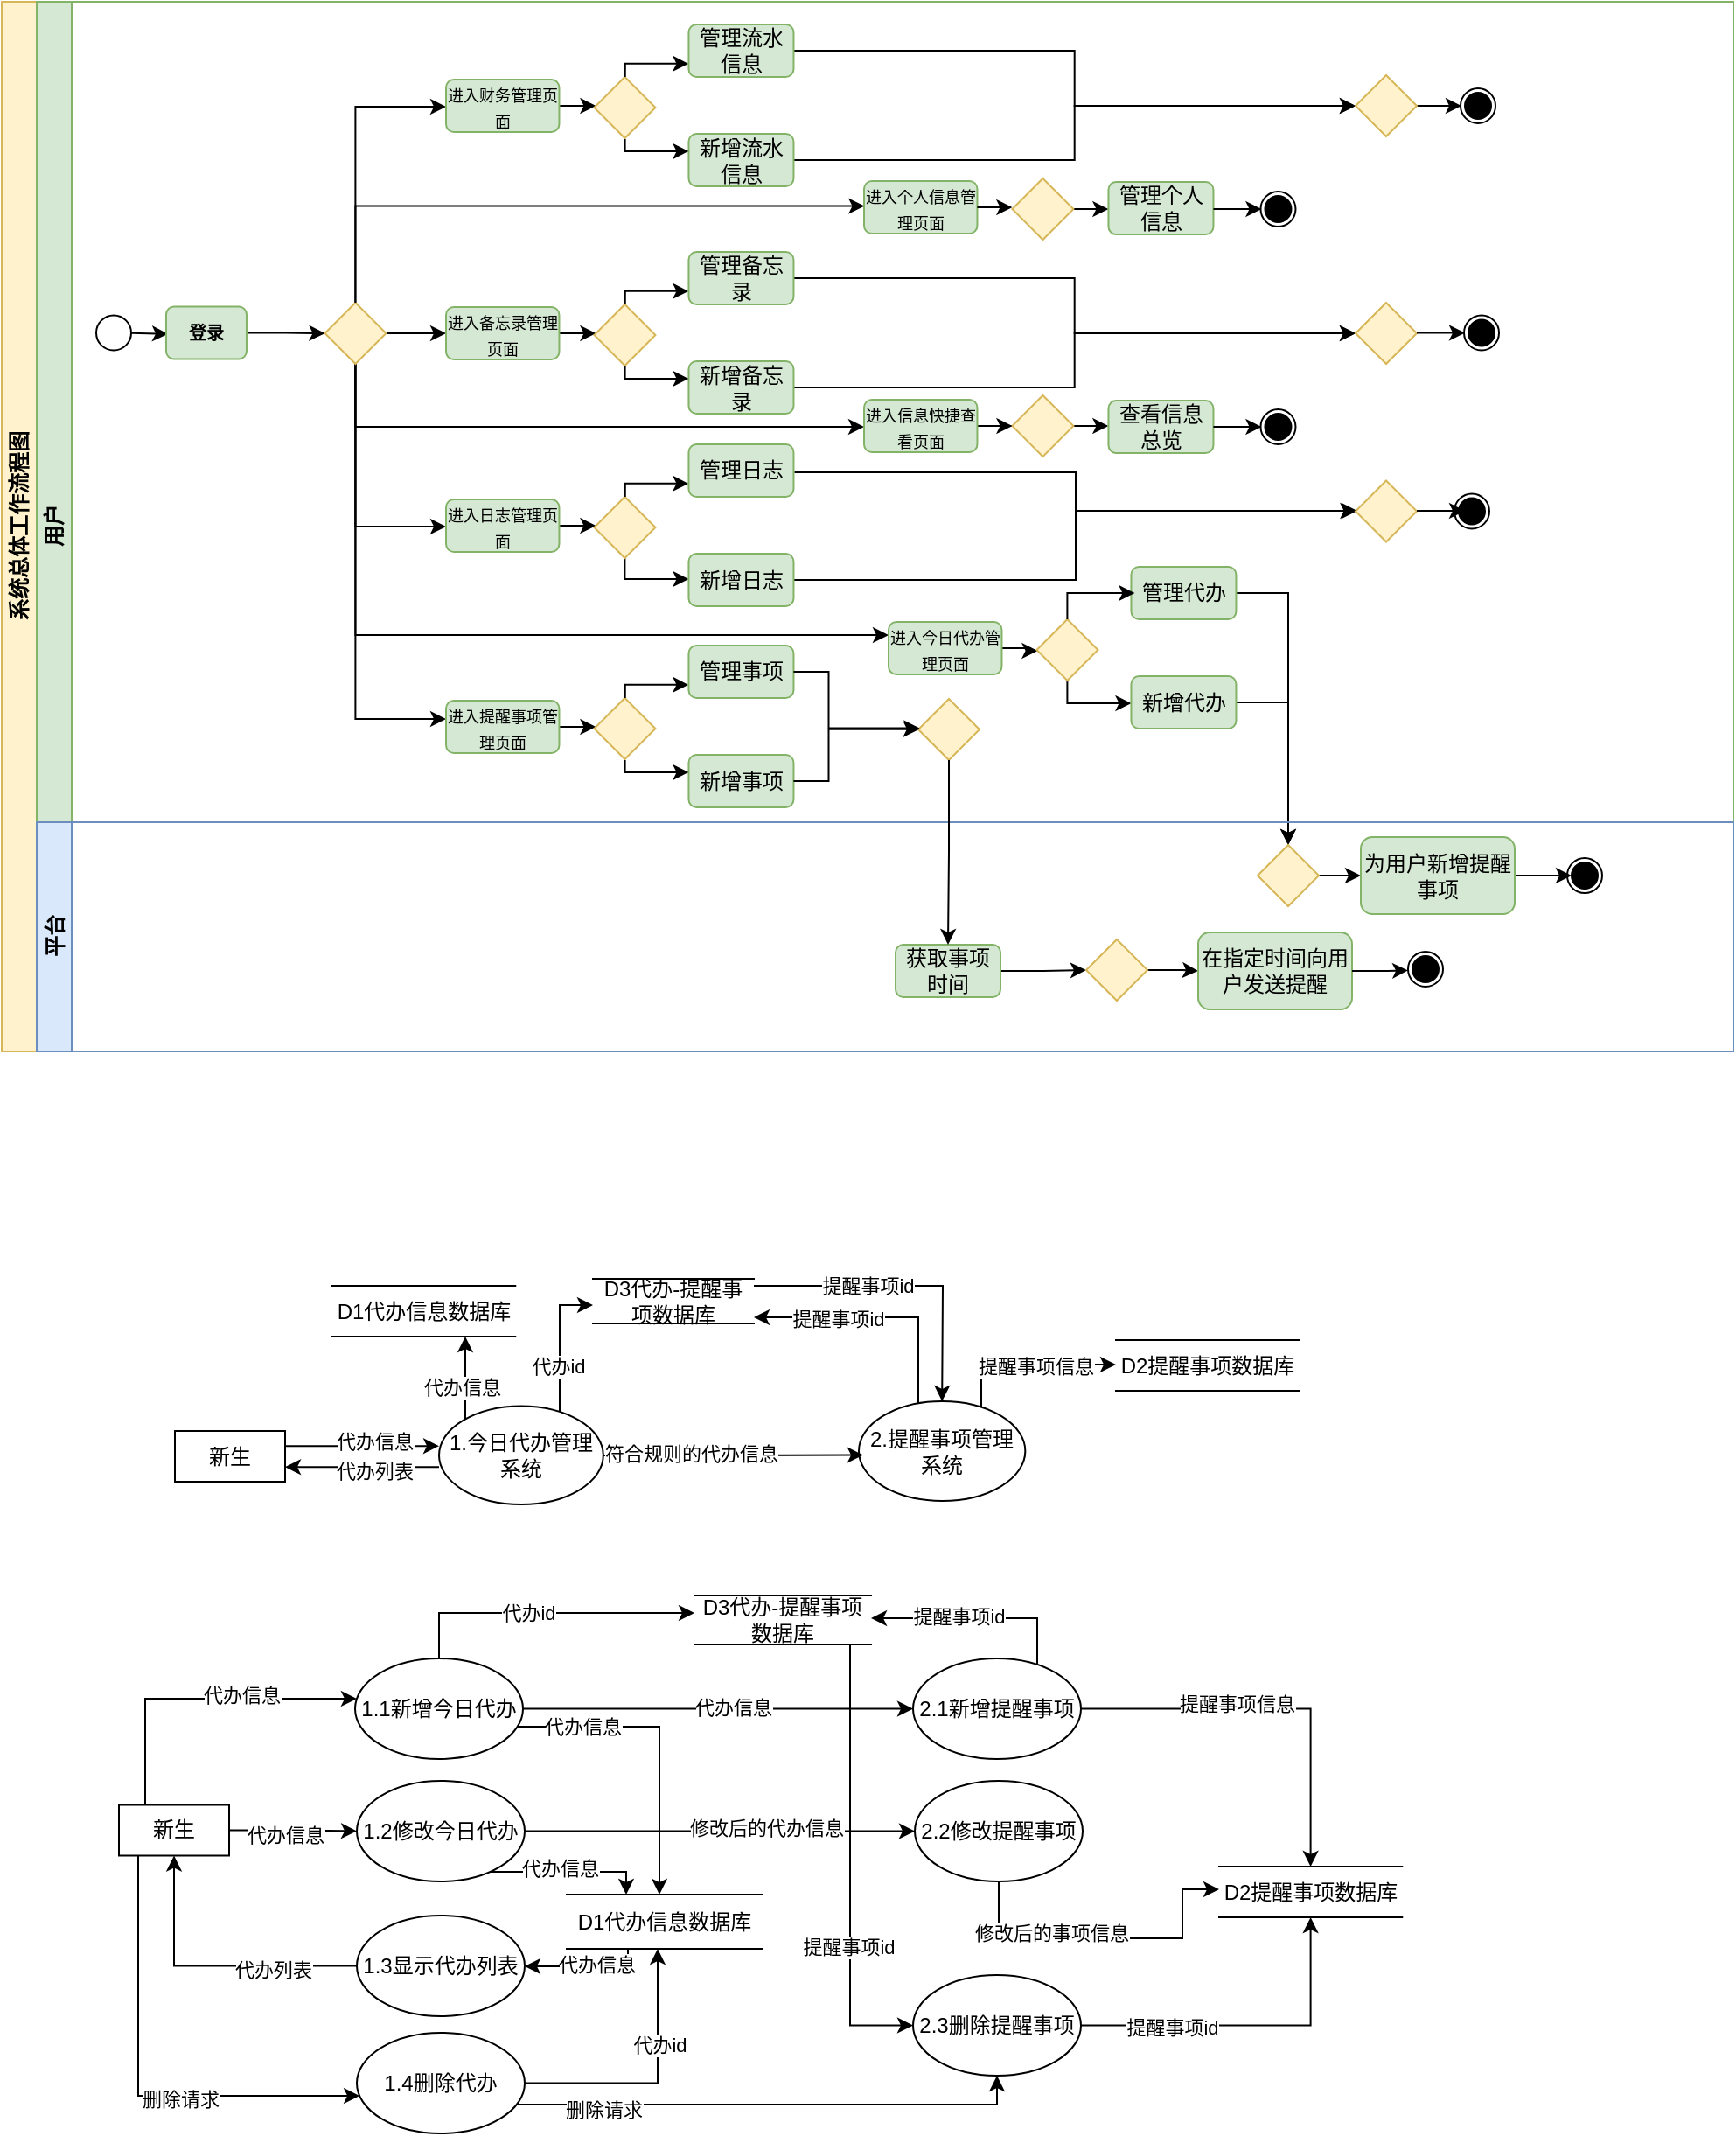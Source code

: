 <mxfile version="24.4.0" type="github">
  <diagram id="prtHgNgQTEPvFCAcTncT" name="Page-1">
    <mxGraphModel dx="759" dy="-495" grid="0" gridSize="10" guides="1" tooltips="1" connect="0" arrows="1" fold="1" page="1" pageScale="1" pageWidth="1169" pageHeight="827" math="0" shadow="0">
      <root>
        <mxCell id="0" />
        <mxCell id="1" parent="0" />
        <mxCell id="Q6jJ9rGlNbkxmBQATjsx-5" value="系统总体工作流程图" style="swimlane;childLayout=stackLayout;resizeParent=1;resizeParentMax=0;horizontal=0;startSize=20;horizontalStack=0;html=1;fillColor=#fff2cc;strokeColor=#d6b656;" parent="1" vertex="1">
          <mxGeometry x="92" y="953" width="990" height="600" as="geometry" />
        </mxCell>
        <mxCell id="Q6jJ9rGlNbkxmBQATjsx-6" value="用户" style="swimlane;startSize=20;horizontal=0;html=1;fillColor=#d5e8d4;strokeColor=#82b366;" parent="Q6jJ9rGlNbkxmBQATjsx-5" vertex="1">
          <mxGeometry x="20" width="970" height="600" as="geometry" />
        </mxCell>
        <mxCell id="Q6jJ9rGlNbkxmBQATjsx-35" value="" style="edgeStyle=orthogonalEdgeStyle;rounded=0;orthogonalLoop=1;jettySize=auto;html=1;" parent="Q6jJ9rGlNbkxmBQATjsx-6" target="Q6jJ9rGlNbkxmBQATjsx-27" edge="1">
          <mxGeometry relative="1" as="geometry">
            <mxPoint x="53.999" y="189.353" as="sourcePoint" />
          </mxGeometry>
        </mxCell>
        <mxCell id="Q6jJ9rGlNbkxmBQATjsx-11" value="" style="ellipse;whiteSpace=wrap;html=1;aspect=fixed;" parent="Q6jJ9rGlNbkxmBQATjsx-6" vertex="1">
          <mxGeometry x="34" y="179.25" width="20" height="20" as="geometry" />
        </mxCell>
        <mxCell id="Q6jJ9rGlNbkxmBQATjsx-36" style="edgeStyle=orthogonalEdgeStyle;rounded=0;orthogonalLoop=1;jettySize=auto;html=1;" parent="Q6jJ9rGlNbkxmBQATjsx-6" source="Q6jJ9rGlNbkxmBQATjsx-27" target="Q6jJ9rGlNbkxmBQATjsx-29" edge="1">
          <mxGeometry relative="1" as="geometry" />
        </mxCell>
        <mxCell id="Q6jJ9rGlNbkxmBQATjsx-27" value="&lt;b style=&quot;&quot;&gt;&lt;font style=&quot;font-size: 10px;&quot;&gt;登录&lt;/font&gt;&lt;/b&gt;" style="rounded=1;whiteSpace=wrap;html=1;fillColor=#d5e8d4;strokeColor=#82b366;strokeWidth=1;" parent="Q6jJ9rGlNbkxmBQATjsx-6" vertex="1">
          <mxGeometry x="73.98" y="174.25" width="46" height="30" as="geometry" />
        </mxCell>
        <mxCell id="Q6jJ9rGlNbkxmBQATjsx-97" style="edgeStyle=orthogonalEdgeStyle;rounded=0;orthogonalLoop=1;jettySize=auto;html=1;" parent="Q6jJ9rGlNbkxmBQATjsx-6" source="Q6jJ9rGlNbkxmBQATjsx-29" target="Q6jJ9rGlNbkxmBQATjsx-47" edge="1">
          <mxGeometry relative="1" as="geometry">
            <Array as="points">
              <mxPoint x="182" y="60" />
            </Array>
          </mxGeometry>
        </mxCell>
        <mxCell id="Q6jJ9rGlNbkxmBQATjsx-98" style="edgeStyle=orthogonalEdgeStyle;rounded=0;orthogonalLoop=1;jettySize=auto;html=1;" parent="Q6jJ9rGlNbkxmBQATjsx-6" source="Q6jJ9rGlNbkxmBQATjsx-29" target="Q6jJ9rGlNbkxmBQATjsx-54" edge="1">
          <mxGeometry relative="1" as="geometry" />
        </mxCell>
        <mxCell id="Q6jJ9rGlNbkxmBQATjsx-99" style="edgeStyle=orthogonalEdgeStyle;rounded=0;orthogonalLoop=1;jettySize=auto;html=1;" parent="Q6jJ9rGlNbkxmBQATjsx-6" source="Q6jJ9rGlNbkxmBQATjsx-29" target="Q6jJ9rGlNbkxmBQATjsx-61" edge="1">
          <mxGeometry relative="1" as="geometry">
            <Array as="points">
              <mxPoint x="182" y="300" />
            </Array>
          </mxGeometry>
        </mxCell>
        <mxCell id="Q6jJ9rGlNbkxmBQATjsx-100" style="edgeStyle=orthogonalEdgeStyle;rounded=0;orthogonalLoop=1;jettySize=auto;html=1;" parent="Q6jJ9rGlNbkxmBQATjsx-6" source="Q6jJ9rGlNbkxmBQATjsx-29" target="Q6jJ9rGlNbkxmBQATjsx-12" edge="1">
          <mxGeometry relative="1" as="geometry">
            <Array as="points">
              <mxPoint x="182" y="410" />
            </Array>
          </mxGeometry>
        </mxCell>
        <mxCell id="VNY6CQyTlmWfvHhpRIYx-7" style="edgeStyle=orthogonalEdgeStyle;rounded=0;orthogonalLoop=1;jettySize=auto;html=1;" parent="Q6jJ9rGlNbkxmBQATjsx-6" source="Q6jJ9rGlNbkxmBQATjsx-29" target="Q6jJ9rGlNbkxmBQATjsx-76" edge="1">
          <mxGeometry relative="1" as="geometry">
            <Array as="points">
              <mxPoint x="182" y="243" />
            </Array>
          </mxGeometry>
        </mxCell>
        <mxCell id="VNY6CQyTlmWfvHhpRIYx-8" style="edgeStyle=orthogonalEdgeStyle;rounded=0;orthogonalLoop=1;jettySize=auto;html=1;" parent="Q6jJ9rGlNbkxmBQATjsx-6" source="Q6jJ9rGlNbkxmBQATjsx-29" target="Q6jJ9rGlNbkxmBQATjsx-40" edge="1">
          <mxGeometry relative="1" as="geometry">
            <Array as="points">
              <mxPoint x="182" y="362" />
            </Array>
          </mxGeometry>
        </mxCell>
        <mxCell id="Q6jJ9rGlNbkxmBQATjsx-29" value="" style="rhombus;whiteSpace=wrap;html=1;fillColor=#fff2cc;strokeColor=#d6b656;rounded=0;strokeWidth=1;" parent="Q6jJ9rGlNbkxmBQATjsx-6" vertex="1">
          <mxGeometry x="164.73" y="172" width="35" height="35" as="geometry" />
        </mxCell>
        <mxCell id="VNY6CQyTlmWfvHhpRIYx-9" style="edgeStyle=orthogonalEdgeStyle;rounded=0;orthogonalLoop=1;jettySize=auto;html=1;" parent="Q6jJ9rGlNbkxmBQATjsx-6" source="Q6jJ9rGlNbkxmBQATjsx-40" target="Q6jJ9rGlNbkxmBQATjsx-41" edge="1">
          <mxGeometry relative="1" as="geometry">
            <Array as="points">
              <mxPoint x="568" y="370" />
              <mxPoint x="568" y="371" />
            </Array>
          </mxGeometry>
        </mxCell>
        <mxCell id="Q6jJ9rGlNbkxmBQATjsx-40" value="&lt;font style=&quot;font-size: 9px;&quot;&gt;进入今日代办管理页面&lt;/font&gt;" style="rounded=1;whiteSpace=wrap;html=1;fillColor=#d5e8d4;strokeColor=#82b366;strokeWidth=1;" parent="Q6jJ9rGlNbkxmBQATjsx-6" vertex="1">
          <mxGeometry x="487" y="354.5" width="64.73" height="30" as="geometry" />
        </mxCell>
        <mxCell id="VNY6CQyTlmWfvHhpRIYx-6" style="edgeStyle=orthogonalEdgeStyle;rounded=0;orthogonalLoop=1;jettySize=auto;html=1;" parent="Q6jJ9rGlNbkxmBQATjsx-6" source="Q6jJ9rGlNbkxmBQATjsx-41" target="Q6jJ9rGlNbkxmBQATjsx-42" edge="1">
          <mxGeometry relative="1" as="geometry">
            <Array as="points">
              <mxPoint x="589" y="401" />
            </Array>
          </mxGeometry>
        </mxCell>
        <mxCell id="Q6jJ9rGlNbkxmBQATjsx-41" value="" style="rhombus;whiteSpace=wrap;html=1;fillColor=#fff2cc;strokeColor=#d6b656;rounded=0;strokeWidth=1;" parent="Q6jJ9rGlNbkxmBQATjsx-6" vertex="1">
          <mxGeometry x="571.73" y="353" width="35" height="35" as="geometry" />
        </mxCell>
        <mxCell id="Q6jJ9rGlNbkxmBQATjsx-117" style="edgeStyle=orthogonalEdgeStyle;rounded=0;orthogonalLoop=1;jettySize=auto;html=1;" parent="Q6jJ9rGlNbkxmBQATjsx-6" source="Q6jJ9rGlNbkxmBQATjsx-42" target="Q6jJ9rGlNbkxmBQATjsx-105" edge="1">
          <mxGeometry relative="1" as="geometry" />
        </mxCell>
        <mxCell id="Q6jJ9rGlNbkxmBQATjsx-42" value="新增代办" style="whiteSpace=wrap;html=1;fillColor=#d5e8d4;strokeColor=#82b366;rounded=1;strokeWidth=1;" parent="Q6jJ9rGlNbkxmBQATjsx-6" vertex="1">
          <mxGeometry x="625.73" y="385.5" width="60" height="30" as="geometry" />
        </mxCell>
        <mxCell id="Q6jJ9rGlNbkxmBQATjsx-116" style="edgeStyle=orthogonalEdgeStyle;rounded=0;orthogonalLoop=1;jettySize=auto;html=1;" parent="Q6jJ9rGlNbkxmBQATjsx-6" source="Q6jJ9rGlNbkxmBQATjsx-44" target="Q6jJ9rGlNbkxmBQATjsx-105" edge="1">
          <mxGeometry relative="1" as="geometry" />
        </mxCell>
        <mxCell id="Q6jJ9rGlNbkxmBQATjsx-44" value="管理代办" style="whiteSpace=wrap;html=1;fillColor=#d5e8d4;strokeColor=#82b366;rounded=1;strokeWidth=1;" parent="Q6jJ9rGlNbkxmBQATjsx-6" vertex="1">
          <mxGeometry x="625.73" y="323" width="60" height="30" as="geometry" />
        </mxCell>
        <mxCell id="Q6jJ9rGlNbkxmBQATjsx-46" value="" style="edgeStyle=orthogonalEdgeStyle;rounded=0;orthogonalLoop=1;jettySize=auto;html=1;" parent="Q6jJ9rGlNbkxmBQATjsx-6" source="Q6jJ9rGlNbkxmBQATjsx-47" target="Q6jJ9rGlNbkxmBQATjsx-48" edge="1">
          <mxGeometry relative="1" as="geometry">
            <Array as="points">
              <mxPoint x="328" y="63" />
              <mxPoint x="328" y="63" />
            </Array>
          </mxGeometry>
        </mxCell>
        <mxCell id="Q6jJ9rGlNbkxmBQATjsx-47" value="&lt;font style=&quot;font-size: 9px;&quot;&gt;进入财务管理页面&lt;/font&gt;" style="rounded=1;whiteSpace=wrap;html=1;fillColor=#d5e8d4;strokeColor=#82b366;strokeWidth=1;" parent="Q6jJ9rGlNbkxmBQATjsx-6" vertex="1">
          <mxGeometry x="234" y="44.5" width="64.73" height="30" as="geometry" />
        </mxCell>
        <mxCell id="Q6jJ9rGlNbkxmBQATjsx-48" value="" style="rhombus;whiteSpace=wrap;html=1;fillColor=#fff2cc;strokeColor=#d6b656;rounded=0;strokeWidth=1;" parent="Q6jJ9rGlNbkxmBQATjsx-6" vertex="1">
          <mxGeometry x="318.73" y="43" width="35" height="35" as="geometry" />
        </mxCell>
        <mxCell id="Q6jJ9rGlNbkxmBQATjsx-115" style="edgeStyle=orthogonalEdgeStyle;rounded=0;orthogonalLoop=1;jettySize=auto;html=1;" parent="Q6jJ9rGlNbkxmBQATjsx-6" source="Q6jJ9rGlNbkxmBQATjsx-49" target="Q6jJ9rGlNbkxmBQATjsx-104" edge="1">
          <mxGeometry relative="1" as="geometry" />
        </mxCell>
        <mxCell id="Q6jJ9rGlNbkxmBQATjsx-49" value="新增流水信息" style="whiteSpace=wrap;html=1;fillColor=#d5e8d4;strokeColor=#82b366;rounded=1;strokeWidth=1;" parent="Q6jJ9rGlNbkxmBQATjsx-6" vertex="1">
          <mxGeometry x="372.73" y="75.5" width="60" height="30" as="geometry" />
        </mxCell>
        <mxCell id="Q6jJ9rGlNbkxmBQATjsx-50" value="" style="edgeStyle=orthogonalEdgeStyle;rounded=0;orthogonalLoop=1;jettySize=auto;html=1;exitX=0.504;exitY=-0.001;exitDx=0;exitDy=0;exitPerimeter=0;entryX=-0.001;entryY=0.748;entryDx=0;entryDy=0;entryPerimeter=0;" parent="Q6jJ9rGlNbkxmBQATjsx-6" source="Q6jJ9rGlNbkxmBQATjsx-48" target="Q6jJ9rGlNbkxmBQATjsx-51" edge="1">
          <mxGeometry relative="1" as="geometry">
            <Array as="points">
              <mxPoint x="336.73" y="35.5" />
            </Array>
          </mxGeometry>
        </mxCell>
        <mxCell id="Q6jJ9rGlNbkxmBQATjsx-114" style="edgeStyle=orthogonalEdgeStyle;rounded=0;orthogonalLoop=1;jettySize=auto;html=1;" parent="Q6jJ9rGlNbkxmBQATjsx-6" source="Q6jJ9rGlNbkxmBQATjsx-51" target="Q6jJ9rGlNbkxmBQATjsx-104" edge="1">
          <mxGeometry relative="1" as="geometry" />
        </mxCell>
        <mxCell id="Q6jJ9rGlNbkxmBQATjsx-51" value="管理流水信息" style="whiteSpace=wrap;html=1;fillColor=#d5e8d4;strokeColor=#82b366;rounded=1;strokeWidth=1;" parent="Q6jJ9rGlNbkxmBQATjsx-6" vertex="1">
          <mxGeometry x="372.73" y="13" width="60" height="30" as="geometry" />
        </mxCell>
        <mxCell id="Q6jJ9rGlNbkxmBQATjsx-52" style="edgeStyle=orthogonalEdgeStyle;rounded=0;orthogonalLoop=1;jettySize=auto;html=1;entryX=0;entryY=0.333;entryDx=0;entryDy=0;entryPerimeter=0;exitX=0.502;exitY=1.015;exitDx=0;exitDy=0;exitPerimeter=0;" parent="Q6jJ9rGlNbkxmBQATjsx-6" source="Q6jJ9rGlNbkxmBQATjsx-48" target="Q6jJ9rGlNbkxmBQATjsx-49" edge="1">
          <mxGeometry relative="1" as="geometry">
            <Array as="points">
              <mxPoint x="336.73" y="85.5" />
            </Array>
          </mxGeometry>
        </mxCell>
        <mxCell id="Q6jJ9rGlNbkxmBQATjsx-53" value="" style="edgeStyle=orthogonalEdgeStyle;rounded=0;orthogonalLoop=1;jettySize=auto;html=1;" parent="Q6jJ9rGlNbkxmBQATjsx-6" source="Q6jJ9rGlNbkxmBQATjsx-54" target="Q6jJ9rGlNbkxmBQATjsx-55" edge="1">
          <mxGeometry relative="1" as="geometry">
            <Array as="points">
              <mxPoint x="328" y="193" />
              <mxPoint x="328" y="193" />
            </Array>
          </mxGeometry>
        </mxCell>
        <mxCell id="Q6jJ9rGlNbkxmBQATjsx-54" value="&lt;font style=&quot;font-size: 9px;&quot;&gt;进入备忘录管理页面&lt;/font&gt;" style="rounded=1;whiteSpace=wrap;html=1;fillColor=#d5e8d4;strokeColor=#82b366;strokeWidth=1;" parent="Q6jJ9rGlNbkxmBQATjsx-6" vertex="1">
          <mxGeometry x="234" y="174.5" width="64.73" height="30" as="geometry" />
        </mxCell>
        <mxCell id="Q6jJ9rGlNbkxmBQATjsx-55" value="" style="rhombus;whiteSpace=wrap;html=1;fillColor=#fff2cc;strokeColor=#d6b656;rounded=0;strokeWidth=1;" parent="Q6jJ9rGlNbkxmBQATjsx-6" vertex="1">
          <mxGeometry x="318.73" y="173" width="35" height="35" as="geometry" />
        </mxCell>
        <mxCell id="Q6jJ9rGlNbkxmBQATjsx-111" style="edgeStyle=orthogonalEdgeStyle;rounded=0;orthogonalLoop=1;jettySize=auto;html=1;" parent="Q6jJ9rGlNbkxmBQATjsx-6" source="Q6jJ9rGlNbkxmBQATjsx-56" target="Q6jJ9rGlNbkxmBQATjsx-106" edge="1">
          <mxGeometry relative="1" as="geometry" />
        </mxCell>
        <mxCell id="Q6jJ9rGlNbkxmBQATjsx-56" value="新增备忘录" style="whiteSpace=wrap;html=1;fillColor=#d5e8d4;strokeColor=#82b366;rounded=1;strokeWidth=1;" parent="Q6jJ9rGlNbkxmBQATjsx-6" vertex="1">
          <mxGeometry x="372.73" y="205.5" width="60" height="30" as="geometry" />
        </mxCell>
        <mxCell id="Q6jJ9rGlNbkxmBQATjsx-57" value="" style="edgeStyle=orthogonalEdgeStyle;rounded=0;orthogonalLoop=1;jettySize=auto;html=1;exitX=0.504;exitY=-0.001;exitDx=0;exitDy=0;exitPerimeter=0;entryX=-0.001;entryY=0.748;entryDx=0;entryDy=0;entryPerimeter=0;" parent="Q6jJ9rGlNbkxmBQATjsx-6" source="Q6jJ9rGlNbkxmBQATjsx-55" target="Q6jJ9rGlNbkxmBQATjsx-58" edge="1">
          <mxGeometry relative="1" as="geometry">
            <Array as="points">
              <mxPoint x="336.73" y="165.5" />
            </Array>
          </mxGeometry>
        </mxCell>
        <mxCell id="Q6jJ9rGlNbkxmBQATjsx-112" style="edgeStyle=orthogonalEdgeStyle;rounded=0;orthogonalLoop=1;jettySize=auto;html=1;" parent="Q6jJ9rGlNbkxmBQATjsx-6" source="Q6jJ9rGlNbkxmBQATjsx-58" target="Q6jJ9rGlNbkxmBQATjsx-106" edge="1">
          <mxGeometry relative="1" as="geometry" />
        </mxCell>
        <mxCell id="Q6jJ9rGlNbkxmBQATjsx-58" value="管理备忘录" style="whiteSpace=wrap;html=1;fillColor=#d5e8d4;strokeColor=#82b366;rounded=1;strokeWidth=1;" parent="Q6jJ9rGlNbkxmBQATjsx-6" vertex="1">
          <mxGeometry x="372.73" y="143" width="60" height="30" as="geometry" />
        </mxCell>
        <mxCell id="Q6jJ9rGlNbkxmBQATjsx-59" style="edgeStyle=orthogonalEdgeStyle;rounded=0;orthogonalLoop=1;jettySize=auto;html=1;entryX=0;entryY=0.333;entryDx=0;entryDy=0;entryPerimeter=0;exitX=0.502;exitY=1.015;exitDx=0;exitDy=0;exitPerimeter=0;" parent="Q6jJ9rGlNbkxmBQATjsx-6" source="Q6jJ9rGlNbkxmBQATjsx-55" target="Q6jJ9rGlNbkxmBQATjsx-56" edge="1">
          <mxGeometry relative="1" as="geometry">
            <Array as="points">
              <mxPoint x="336.73" y="215.5" />
            </Array>
          </mxGeometry>
        </mxCell>
        <mxCell id="Q6jJ9rGlNbkxmBQATjsx-60" value="" style="edgeStyle=orthogonalEdgeStyle;rounded=0;orthogonalLoop=1;jettySize=auto;html=1;" parent="Q6jJ9rGlNbkxmBQATjsx-6" source="Q6jJ9rGlNbkxmBQATjsx-61" target="Q6jJ9rGlNbkxmBQATjsx-62" edge="1">
          <mxGeometry relative="1" as="geometry">
            <Array as="points">
              <mxPoint x="328" y="303" />
              <mxPoint x="328" y="303" />
            </Array>
          </mxGeometry>
        </mxCell>
        <mxCell id="Q6jJ9rGlNbkxmBQATjsx-61" value="&lt;font style=&quot;font-size: 9px;&quot;&gt;进入日志管理页面&lt;/font&gt;" style="rounded=1;whiteSpace=wrap;html=1;fillColor=#d5e8d4;strokeColor=#82b366;strokeWidth=1;" parent="Q6jJ9rGlNbkxmBQATjsx-6" vertex="1">
          <mxGeometry x="234" y="284.5" width="64.73" height="30" as="geometry" />
        </mxCell>
        <mxCell id="Q6jJ9rGlNbkxmBQATjsx-95" style="edgeStyle=orthogonalEdgeStyle;rounded=0;orthogonalLoop=1;jettySize=auto;html=1;" parent="Q6jJ9rGlNbkxmBQATjsx-6" source="Q6jJ9rGlNbkxmBQATjsx-62" target="Q6jJ9rGlNbkxmBQATjsx-63" edge="1">
          <mxGeometry relative="1" as="geometry">
            <Array as="points">
              <mxPoint x="336" y="330" />
            </Array>
          </mxGeometry>
        </mxCell>
        <mxCell id="Q6jJ9rGlNbkxmBQATjsx-62" value="" style="rhombus;whiteSpace=wrap;html=1;fillColor=#fff2cc;strokeColor=#d6b656;rounded=0;strokeWidth=1;" parent="Q6jJ9rGlNbkxmBQATjsx-6" vertex="1">
          <mxGeometry x="318.73" y="283" width="35" height="35" as="geometry" />
        </mxCell>
        <mxCell id="Q6jJ9rGlNbkxmBQATjsx-120" style="edgeStyle=orthogonalEdgeStyle;rounded=0;orthogonalLoop=1;jettySize=auto;html=1;" parent="Q6jJ9rGlNbkxmBQATjsx-6" source="Q6jJ9rGlNbkxmBQATjsx-63" target="Q6jJ9rGlNbkxmBQATjsx-108" edge="1">
          <mxGeometry relative="1" as="geometry">
            <Array as="points">
              <mxPoint x="594" y="330" />
              <mxPoint x="594" y="291" />
            </Array>
          </mxGeometry>
        </mxCell>
        <mxCell id="Q6jJ9rGlNbkxmBQATjsx-63" value="新增日志" style="whiteSpace=wrap;html=1;fillColor=#d5e8d4;strokeColor=#82b366;rounded=1;strokeWidth=1;" parent="Q6jJ9rGlNbkxmBQATjsx-6" vertex="1">
          <mxGeometry x="372.73" y="315.5" width="60" height="30" as="geometry" />
        </mxCell>
        <mxCell id="Q6jJ9rGlNbkxmBQATjsx-64" value="" style="edgeStyle=orthogonalEdgeStyle;rounded=0;orthogonalLoop=1;jettySize=auto;html=1;exitX=0.504;exitY=-0.001;exitDx=0;exitDy=0;exitPerimeter=0;entryX=-0.001;entryY=0.748;entryDx=0;entryDy=0;entryPerimeter=0;" parent="Q6jJ9rGlNbkxmBQATjsx-6" source="Q6jJ9rGlNbkxmBQATjsx-62" target="Q6jJ9rGlNbkxmBQATjsx-65" edge="1">
          <mxGeometry relative="1" as="geometry">
            <Array as="points">
              <mxPoint x="336.73" y="275.5" />
            </Array>
          </mxGeometry>
        </mxCell>
        <mxCell id="Q6jJ9rGlNbkxmBQATjsx-118" style="edgeStyle=orthogonalEdgeStyle;rounded=0;orthogonalLoop=1;jettySize=auto;html=1;" parent="Q6jJ9rGlNbkxmBQATjsx-6" edge="1">
          <mxGeometry relative="1" as="geometry">
            <mxPoint x="433.73" y="268.0" as="sourcePoint" />
            <mxPoint x="755" y="291" as="targetPoint" />
            <Array as="points">
              <mxPoint x="434" y="269" />
              <mxPoint x="594" y="269" />
              <mxPoint x="594" y="291" />
            </Array>
          </mxGeometry>
        </mxCell>
        <mxCell id="Q6jJ9rGlNbkxmBQATjsx-65" value="管理日志" style="whiteSpace=wrap;html=1;fillColor=#d5e8d4;strokeColor=#82b366;rounded=1;strokeWidth=1;" parent="Q6jJ9rGlNbkxmBQATjsx-6" vertex="1">
          <mxGeometry x="372.73" y="253" width="60" height="30" as="geometry" />
        </mxCell>
        <mxCell id="Q6jJ9rGlNbkxmBQATjsx-14" value="" style="edgeStyle=orthogonalEdgeStyle;rounded=0;orthogonalLoop=1;jettySize=auto;html=1;" parent="Q6jJ9rGlNbkxmBQATjsx-6" source="Q6jJ9rGlNbkxmBQATjsx-12" target="Q6jJ9rGlNbkxmBQATjsx-13" edge="1">
          <mxGeometry relative="1" as="geometry">
            <Array as="points">
              <mxPoint x="328" y="418" />
              <mxPoint x="328" y="418" />
            </Array>
          </mxGeometry>
        </mxCell>
        <mxCell id="Q6jJ9rGlNbkxmBQATjsx-12" value="&lt;font style=&quot;font-size: 9px;&quot;&gt;进入提醒事项管理页面&lt;/font&gt;" style="rounded=1;whiteSpace=wrap;html=1;fillColor=#d5e8d4;strokeColor=#82b366;strokeWidth=1;" parent="Q6jJ9rGlNbkxmBQATjsx-6" vertex="1">
          <mxGeometry x="234" y="399.5" width="64.73" height="30" as="geometry" />
        </mxCell>
        <mxCell id="Q6jJ9rGlNbkxmBQATjsx-13" value="" style="rhombus;whiteSpace=wrap;html=1;fillColor=#fff2cc;strokeColor=#d6b656;rounded=0;strokeWidth=1;" parent="Q6jJ9rGlNbkxmBQATjsx-6" vertex="1">
          <mxGeometry x="318.73" y="398" width="35" height="35" as="geometry" />
        </mxCell>
        <mxCell id="Q6jJ9rGlNbkxmBQATjsx-15" value="新增事项" style="whiteSpace=wrap;html=1;fillColor=#d5e8d4;strokeColor=#82b366;rounded=1;strokeWidth=1;" parent="Q6jJ9rGlNbkxmBQATjsx-6" vertex="1">
          <mxGeometry x="372.73" y="430.5" width="60" height="30" as="geometry" />
        </mxCell>
        <mxCell id="Q6jJ9rGlNbkxmBQATjsx-16" value="" style="edgeStyle=orthogonalEdgeStyle;rounded=0;orthogonalLoop=1;jettySize=auto;html=1;exitX=0.504;exitY=-0.001;exitDx=0;exitDy=0;exitPerimeter=0;entryX=-0.001;entryY=0.748;entryDx=0;entryDy=0;entryPerimeter=0;" parent="Q6jJ9rGlNbkxmBQATjsx-6" source="Q6jJ9rGlNbkxmBQATjsx-13" target="Q6jJ9rGlNbkxmBQATjsx-17" edge="1">
          <mxGeometry relative="1" as="geometry">
            <Array as="points">
              <mxPoint x="336.73" y="390.5" />
            </Array>
          </mxGeometry>
        </mxCell>
        <mxCell id="Q6jJ9rGlNbkxmBQATjsx-17" value="管理事项" style="whiteSpace=wrap;html=1;fillColor=#d5e8d4;strokeColor=#82b366;rounded=1;strokeWidth=1;" parent="Q6jJ9rGlNbkxmBQATjsx-6" vertex="1">
          <mxGeometry x="372.73" y="368" width="60" height="30" as="geometry" />
        </mxCell>
        <mxCell id="Q6jJ9rGlNbkxmBQATjsx-20" style="edgeStyle=orthogonalEdgeStyle;rounded=0;orthogonalLoop=1;jettySize=auto;html=1;entryX=0;entryY=0.333;entryDx=0;entryDy=0;entryPerimeter=0;exitX=0.502;exitY=1.015;exitDx=0;exitDy=0;exitPerimeter=0;" parent="Q6jJ9rGlNbkxmBQATjsx-6" source="Q6jJ9rGlNbkxmBQATjsx-13" target="Q6jJ9rGlNbkxmBQATjsx-15" edge="1">
          <mxGeometry relative="1" as="geometry">
            <Array as="points">
              <mxPoint x="336.73" y="440.5" />
            </Array>
          </mxGeometry>
        </mxCell>
        <mxCell id="Q6jJ9rGlNbkxmBQATjsx-21" value="" style="rhombus;whiteSpace=wrap;html=1;fillColor=#fff2cc;strokeColor=#d6b656;rounded=0;strokeWidth=1;" parent="Q6jJ9rGlNbkxmBQATjsx-6" vertex="1">
          <mxGeometry x="504" y="398.5" width="35" height="35" as="geometry" />
        </mxCell>
        <mxCell id="Q6jJ9rGlNbkxmBQATjsx-22" style="edgeStyle=orthogonalEdgeStyle;rounded=0;orthogonalLoop=1;jettySize=auto;html=1;" parent="Q6jJ9rGlNbkxmBQATjsx-6" source="Q6jJ9rGlNbkxmBQATjsx-17" target="Q6jJ9rGlNbkxmBQATjsx-21" edge="1">
          <mxGeometry relative="1" as="geometry">
            <Array as="points">
              <mxPoint x="452.73" y="383.25" />
              <mxPoint x="452.73" y="415.25" />
            </Array>
          </mxGeometry>
        </mxCell>
        <mxCell id="Q6jJ9rGlNbkxmBQATjsx-23" style="edgeStyle=orthogonalEdgeStyle;rounded=0;orthogonalLoop=1;jettySize=auto;html=1;entryX=0.014;entryY=0.498;entryDx=0;entryDy=0;entryPerimeter=0;" parent="Q6jJ9rGlNbkxmBQATjsx-6" source="Q6jJ9rGlNbkxmBQATjsx-15" target="Q6jJ9rGlNbkxmBQATjsx-21" edge="1">
          <mxGeometry relative="1" as="geometry">
            <Array as="points">
              <mxPoint x="452.73" y="445.5" />
              <mxPoint x="452.73" y="415.5" />
            </Array>
          </mxGeometry>
        </mxCell>
        <mxCell id="Q6jJ9rGlNbkxmBQATjsx-32" value="" style="ellipse;whiteSpace=wrap;html=1;aspect=fixed;" parent="Q6jJ9rGlNbkxmBQATjsx-6" vertex="1">
          <mxGeometry x="814" y="49.5" width="20" height="20" as="geometry" />
        </mxCell>
        <mxCell id="Q6jJ9rGlNbkxmBQATjsx-33" value="" style="ellipse;whiteSpace=wrap;html=1;aspect=fixed;fillColor=#000000;" parent="Q6jJ9rGlNbkxmBQATjsx-6" vertex="1">
          <mxGeometry x="816.5" y="52" width="15" height="15" as="geometry" />
        </mxCell>
        <mxCell id="Q6jJ9rGlNbkxmBQATjsx-96" style="edgeStyle=orthogonalEdgeStyle;rounded=0;orthogonalLoop=1;jettySize=auto;html=1;" parent="Q6jJ9rGlNbkxmBQATjsx-6" source="Q6jJ9rGlNbkxmBQATjsx-76" target="Q6jJ9rGlNbkxmBQATjsx-77" edge="1">
          <mxGeometry relative="1" as="geometry" />
        </mxCell>
        <mxCell id="Q6jJ9rGlNbkxmBQATjsx-76" value="&lt;font style=&quot;font-size: 9px;&quot;&gt;进入信息快捷查看页面&lt;/font&gt;" style="rounded=1;whiteSpace=wrap;html=1;fillColor=#d5e8d4;strokeColor=#82b366;strokeWidth=1;" parent="Q6jJ9rGlNbkxmBQATjsx-6" vertex="1">
          <mxGeometry x="473" y="227.5" width="64.73" height="30" as="geometry" />
        </mxCell>
        <mxCell id="Q6jJ9rGlNbkxmBQATjsx-89" style="edgeStyle=orthogonalEdgeStyle;rounded=0;orthogonalLoop=1;jettySize=auto;html=1;" parent="Q6jJ9rGlNbkxmBQATjsx-6" source="Q6jJ9rGlNbkxmBQATjsx-77" target="Q6jJ9rGlNbkxmBQATjsx-80" edge="1">
          <mxGeometry relative="1" as="geometry" />
        </mxCell>
        <mxCell id="Q6jJ9rGlNbkxmBQATjsx-77" value="" style="rhombus;whiteSpace=wrap;html=1;fillColor=#fff2cc;strokeColor=#d6b656;rounded=0;strokeWidth=1;" parent="Q6jJ9rGlNbkxmBQATjsx-6" vertex="1">
          <mxGeometry x="557.73" y="225" width="35" height="35" as="geometry" />
        </mxCell>
        <mxCell id="Q6jJ9rGlNbkxmBQATjsx-80" value="查看信息总览" style="whiteSpace=wrap;html=1;fillColor=#d5e8d4;strokeColor=#82b366;rounded=1;strokeWidth=1;" parent="Q6jJ9rGlNbkxmBQATjsx-6" vertex="1">
          <mxGeometry x="612.73" y="228" width="60" height="30" as="geometry" />
        </mxCell>
        <mxCell id="Q6jJ9rGlNbkxmBQATjsx-91" value="&lt;font style=&quot;font-size: 9px;&quot;&gt;进入个人信息管理页面&lt;/font&gt;" style="rounded=1;whiteSpace=wrap;html=1;fillColor=#d5e8d4;strokeColor=#82b366;strokeWidth=1;" parent="Q6jJ9rGlNbkxmBQATjsx-6" vertex="1">
          <mxGeometry x="473" y="102.5" width="64.73" height="30" as="geometry" />
        </mxCell>
        <mxCell id="Q6jJ9rGlNbkxmBQATjsx-92" style="edgeStyle=orthogonalEdgeStyle;rounded=0;orthogonalLoop=1;jettySize=auto;html=1;" parent="Q6jJ9rGlNbkxmBQATjsx-6" source="Q6jJ9rGlNbkxmBQATjsx-93" target="Q6jJ9rGlNbkxmBQATjsx-94" edge="1">
          <mxGeometry relative="1" as="geometry" />
        </mxCell>
        <mxCell id="Q6jJ9rGlNbkxmBQATjsx-93" value="" style="rhombus;whiteSpace=wrap;html=1;fillColor=#fff2cc;strokeColor=#d6b656;rounded=0;strokeWidth=1;" parent="Q6jJ9rGlNbkxmBQATjsx-6" vertex="1">
          <mxGeometry x="557.73" y="101" width="35" height="35" as="geometry" />
        </mxCell>
        <mxCell id="Q6jJ9rGlNbkxmBQATjsx-94" value="管理个人信息" style="whiteSpace=wrap;html=1;fillColor=#d5e8d4;strokeColor=#82b366;rounded=1;strokeWidth=1;" parent="Q6jJ9rGlNbkxmBQATjsx-6" vertex="1">
          <mxGeometry x="612.73" y="103" width="60" height="30" as="geometry" />
        </mxCell>
        <mxCell id="Q6jJ9rGlNbkxmBQATjsx-121" style="edgeStyle=orthogonalEdgeStyle;rounded=0;orthogonalLoop=1;jettySize=auto;html=1;" parent="Q6jJ9rGlNbkxmBQATjsx-6" edge="1">
          <mxGeometry relative="1" as="geometry">
            <mxPoint x="786.988" y="59.512" as="sourcePoint" />
            <mxPoint x="814.5" y="59.512" as="targetPoint" />
          </mxGeometry>
        </mxCell>
        <mxCell id="Q6jJ9rGlNbkxmBQATjsx-104" value="" style="rhombus;whiteSpace=wrap;html=1;fillColor=#fff2cc;strokeColor=#d6b656;rounded=0;strokeWidth=1;" parent="Q6jJ9rGlNbkxmBQATjsx-6" vertex="1">
          <mxGeometry x="754" y="42" width="35" height="35" as="geometry" />
        </mxCell>
        <mxCell id="Q6jJ9rGlNbkxmBQATjsx-106" value="" style="rhombus;whiteSpace=wrap;html=1;fillColor=#fff2cc;strokeColor=#d6b656;rounded=0;strokeWidth=1;" parent="Q6jJ9rGlNbkxmBQATjsx-6" vertex="1">
          <mxGeometry x="754" y="172" width="35" height="35" as="geometry" />
        </mxCell>
        <mxCell id="Q6jJ9rGlNbkxmBQATjsx-108" value="" style="rhombus;whiteSpace=wrap;html=1;fillColor=#fff2cc;strokeColor=#d6b656;rounded=0;strokeWidth=1;" parent="Q6jJ9rGlNbkxmBQATjsx-6" vertex="1">
          <mxGeometry x="754" y="273.75" width="35" height="35" as="geometry" />
        </mxCell>
        <mxCell id="Q6jJ9rGlNbkxmBQATjsx-122" value="" style="ellipse;whiteSpace=wrap;html=1;aspect=fixed;" parent="Q6jJ9rGlNbkxmBQATjsx-6" vertex="1">
          <mxGeometry x="810.5" y="281.25" width="20" height="20" as="geometry" />
        </mxCell>
        <mxCell id="Q6jJ9rGlNbkxmBQATjsx-123" value="" style="ellipse;whiteSpace=wrap;html=1;aspect=fixed;fillColor=#000000;" parent="Q6jJ9rGlNbkxmBQATjsx-6" vertex="1">
          <mxGeometry x="813" y="283.75" width="15" height="15" as="geometry" />
        </mxCell>
        <mxCell id="Q6jJ9rGlNbkxmBQATjsx-127" value="" style="ellipse;whiteSpace=wrap;html=1;aspect=fixed;" parent="Q6jJ9rGlNbkxmBQATjsx-6" vertex="1">
          <mxGeometry x="816.01" y="179.25" width="20" height="20" as="geometry" />
        </mxCell>
        <mxCell id="Q6jJ9rGlNbkxmBQATjsx-128" value="" style="ellipse;whiteSpace=wrap;html=1;aspect=fixed;fillColor=#000000;" parent="Q6jJ9rGlNbkxmBQATjsx-6" vertex="1">
          <mxGeometry x="818.51" y="181.75" width="15" height="15" as="geometry" />
        </mxCell>
        <mxCell id="Q6jJ9rGlNbkxmBQATjsx-129" style="edgeStyle=orthogonalEdgeStyle;rounded=0;orthogonalLoop=1;jettySize=auto;html=1;" parent="Q6jJ9rGlNbkxmBQATjsx-6" edge="1">
          <mxGeometry relative="1" as="geometry">
            <mxPoint x="788.998" y="189.262" as="sourcePoint" />
            <mxPoint x="816.51" y="189.262" as="targetPoint" />
          </mxGeometry>
        </mxCell>
        <mxCell id="Q6jJ9rGlNbkxmBQATjsx-132" style="edgeStyle=orthogonalEdgeStyle;rounded=0;orthogonalLoop=1;jettySize=auto;html=1;" parent="Q6jJ9rGlNbkxmBQATjsx-6" edge="1">
          <mxGeometry relative="1" as="geometry">
            <mxPoint x="788.998" y="291.012" as="sourcePoint" />
            <mxPoint x="816.51" y="291.012" as="targetPoint" />
          </mxGeometry>
        </mxCell>
        <mxCell id="Q6jJ9rGlNbkxmBQATjsx-133" value="" style="ellipse;whiteSpace=wrap;html=1;aspect=fixed;" parent="Q6jJ9rGlNbkxmBQATjsx-6" vertex="1">
          <mxGeometry x="699.74" y="108.5" width="20" height="20" as="geometry" />
        </mxCell>
        <mxCell id="Q6jJ9rGlNbkxmBQATjsx-134" value="" style="ellipse;whiteSpace=wrap;html=1;aspect=fixed;fillColor=#000000;" parent="Q6jJ9rGlNbkxmBQATjsx-6" vertex="1">
          <mxGeometry x="702.24" y="111" width="15" height="15" as="geometry" />
        </mxCell>
        <mxCell id="Q6jJ9rGlNbkxmBQATjsx-135" style="edgeStyle=orthogonalEdgeStyle;rounded=0;orthogonalLoop=1;jettySize=auto;html=1;" parent="Q6jJ9rGlNbkxmBQATjsx-6" edge="1">
          <mxGeometry relative="1" as="geometry">
            <mxPoint x="672.728" y="118.512" as="sourcePoint" />
            <mxPoint x="700.24" y="118.512" as="targetPoint" />
          </mxGeometry>
        </mxCell>
        <mxCell id="Q6jJ9rGlNbkxmBQATjsx-136" value="" style="ellipse;whiteSpace=wrap;html=1;aspect=fixed;" parent="Q6jJ9rGlNbkxmBQATjsx-6" vertex="1">
          <mxGeometry x="699.74" y="233" width="20" height="20" as="geometry" />
        </mxCell>
        <mxCell id="Q6jJ9rGlNbkxmBQATjsx-137" value="" style="ellipse;whiteSpace=wrap;html=1;aspect=fixed;fillColor=#000000;" parent="Q6jJ9rGlNbkxmBQATjsx-6" vertex="1">
          <mxGeometry x="702.24" y="235.5" width="15" height="15" as="geometry" />
        </mxCell>
        <mxCell id="Q6jJ9rGlNbkxmBQATjsx-138" style="edgeStyle=orthogonalEdgeStyle;rounded=0;orthogonalLoop=1;jettySize=auto;html=1;" parent="Q6jJ9rGlNbkxmBQATjsx-6" edge="1">
          <mxGeometry relative="1" as="geometry">
            <mxPoint x="672.728" y="243.012" as="sourcePoint" />
            <mxPoint x="700.24" y="243.012" as="targetPoint" />
          </mxGeometry>
        </mxCell>
        <mxCell id="Q6jJ9rGlNbkxmBQATjsx-7" value="平台" style="swimlane;startSize=20;horizontal=0;html=1;fillColor=#dae8fc;strokeColor=#6c8ebf;" parent="Q6jJ9rGlNbkxmBQATjsx-6" vertex="1">
          <mxGeometry y="469" width="970" height="131" as="geometry" />
        </mxCell>
        <mxCell id="Q6jJ9rGlNbkxmBQATjsx-70" style="edgeStyle=orthogonalEdgeStyle;rounded=0;orthogonalLoop=1;jettySize=auto;html=1;" parent="Q6jJ9rGlNbkxmBQATjsx-7" source="Q6jJ9rGlNbkxmBQATjsx-67" target="Q6jJ9rGlNbkxmBQATjsx-69" edge="1">
          <mxGeometry relative="1" as="geometry" />
        </mxCell>
        <mxCell id="Q6jJ9rGlNbkxmBQATjsx-67" value="获取事项时间" style="whiteSpace=wrap;html=1;fillColor=#d5e8d4;strokeColor=#82b366;rounded=1;strokeWidth=1;" parent="Q6jJ9rGlNbkxmBQATjsx-7" vertex="1">
          <mxGeometry x="491" y="70" width="60" height="30" as="geometry" />
        </mxCell>
        <mxCell id="Q6jJ9rGlNbkxmBQATjsx-73" style="edgeStyle=orthogonalEdgeStyle;rounded=0;orthogonalLoop=1;jettySize=auto;html=1;" parent="Q6jJ9rGlNbkxmBQATjsx-7" source="Q6jJ9rGlNbkxmBQATjsx-69" target="Q6jJ9rGlNbkxmBQATjsx-72" edge="1">
          <mxGeometry relative="1" as="geometry" />
        </mxCell>
        <mxCell id="Q6jJ9rGlNbkxmBQATjsx-69" value="" style="rhombus;whiteSpace=wrap;html=1;fillColor=#fff2cc;strokeColor=#d6b656;rounded=0;strokeWidth=1;" parent="Q6jJ9rGlNbkxmBQATjsx-7" vertex="1">
          <mxGeometry x="600" y="67" width="35" height="35" as="geometry" />
        </mxCell>
        <mxCell id="Q6jJ9rGlNbkxmBQATjsx-72" value="在指定时间向用户发送提醒" style="whiteSpace=wrap;html=1;fillColor=#d5e8d4;strokeColor=#82b366;rounded=1;strokeWidth=1;" parent="Q6jJ9rGlNbkxmBQATjsx-7" vertex="1">
          <mxGeometry x="664" y="63" width="88" height="44" as="geometry" />
        </mxCell>
        <mxCell id="Q6jJ9rGlNbkxmBQATjsx-24" value="" style="ellipse;whiteSpace=wrap;html=1;aspect=fixed;" parent="Q6jJ9rGlNbkxmBQATjsx-7" vertex="1">
          <mxGeometry x="784" y="74" width="20" height="20" as="geometry" />
        </mxCell>
        <mxCell id="Q6jJ9rGlNbkxmBQATjsx-26" value="" style="ellipse;whiteSpace=wrap;html=1;aspect=fixed;fillColor=#000000;" parent="Q6jJ9rGlNbkxmBQATjsx-7" vertex="1">
          <mxGeometry x="786.5" y="76.5" width="15" height="15" as="geometry" />
        </mxCell>
        <mxCell id="Q6jJ9rGlNbkxmBQATjsx-74" style="edgeStyle=orthogonalEdgeStyle;rounded=0;orthogonalLoop=1;jettySize=auto;html=1;entryX=-0.163;entryY=0.547;entryDx=0;entryDy=0;entryPerimeter=0;" parent="Q6jJ9rGlNbkxmBQATjsx-7" source="Q6jJ9rGlNbkxmBQATjsx-72" target="Q6jJ9rGlNbkxmBQATjsx-26" edge="1">
          <mxGeometry relative="1" as="geometry" />
        </mxCell>
        <mxCell id="VNY6CQyTlmWfvHhpRIYx-11" value="" style="edgeStyle=orthogonalEdgeStyle;rounded=0;orthogonalLoop=1;jettySize=auto;html=1;" parent="Q6jJ9rGlNbkxmBQATjsx-7" source="Q6jJ9rGlNbkxmBQATjsx-105" target="VNY6CQyTlmWfvHhpRIYx-10" edge="1">
          <mxGeometry relative="1" as="geometry" />
        </mxCell>
        <mxCell id="Q6jJ9rGlNbkxmBQATjsx-105" value="" style="rhombus;whiteSpace=wrap;html=1;fillColor=#fff2cc;strokeColor=#d6b656;rounded=0;strokeWidth=1;" parent="Q6jJ9rGlNbkxmBQATjsx-7" vertex="1">
          <mxGeometry x="698" y="13" width="35" height="35" as="geometry" />
        </mxCell>
        <mxCell id="Q6jJ9rGlNbkxmBQATjsx-130" value="" style="ellipse;whiteSpace=wrap;html=1;aspect=fixed;" parent="Q6jJ9rGlNbkxmBQATjsx-7" vertex="1">
          <mxGeometry x="875" y="20.5" width="20" height="20" as="geometry" />
        </mxCell>
        <mxCell id="Q6jJ9rGlNbkxmBQATjsx-131" value="" style="ellipse;whiteSpace=wrap;html=1;aspect=fixed;fillColor=#000000;" parent="Q6jJ9rGlNbkxmBQATjsx-7" vertex="1">
          <mxGeometry x="877.5" y="23" width="15" height="15" as="geometry" />
        </mxCell>
        <mxCell id="VNY6CQyTlmWfvHhpRIYx-12" value="" style="edgeStyle=orthogonalEdgeStyle;rounded=0;orthogonalLoop=1;jettySize=auto;html=1;" parent="Q6jJ9rGlNbkxmBQATjsx-7" source="VNY6CQyTlmWfvHhpRIYx-10" target="Q6jJ9rGlNbkxmBQATjsx-131" edge="1">
          <mxGeometry relative="1" as="geometry" />
        </mxCell>
        <mxCell id="VNY6CQyTlmWfvHhpRIYx-10" value="为用户新增提醒事项" style="whiteSpace=wrap;html=1;fillColor=#d5e8d4;strokeColor=#82b366;rounded=1;strokeWidth=1;" parent="Q6jJ9rGlNbkxmBQATjsx-7" vertex="1">
          <mxGeometry x="757" y="8.5" width="88" height="44" as="geometry" />
        </mxCell>
        <mxCell id="Q6jJ9rGlNbkxmBQATjsx-68" style="edgeStyle=orthogonalEdgeStyle;rounded=0;orthogonalLoop=1;jettySize=auto;html=1;" parent="Q6jJ9rGlNbkxmBQATjsx-6" source="Q6jJ9rGlNbkxmBQATjsx-21" target="Q6jJ9rGlNbkxmBQATjsx-67" edge="1">
          <mxGeometry relative="1" as="geometry" />
        </mxCell>
        <mxCell id="VNY6CQyTlmWfvHhpRIYx-1" style="edgeStyle=orthogonalEdgeStyle;rounded=0;orthogonalLoop=1;jettySize=auto;html=1;entryX=0.003;entryY=0.477;entryDx=0;entryDy=0;entryPerimeter=0;" parent="Q6jJ9rGlNbkxmBQATjsx-6" source="Q6jJ9rGlNbkxmBQATjsx-29" target="Q6jJ9rGlNbkxmBQATjsx-91" edge="1">
          <mxGeometry relative="1" as="geometry">
            <Array as="points">
              <mxPoint x="182" y="117" />
            </Array>
          </mxGeometry>
        </mxCell>
        <mxCell id="VNY6CQyTlmWfvHhpRIYx-3" style="edgeStyle=orthogonalEdgeStyle;rounded=0;orthogonalLoop=1;jettySize=auto;html=1;entryX=-0.019;entryY=0.475;entryDx=0;entryDy=0;entryPerimeter=0;" parent="Q6jJ9rGlNbkxmBQATjsx-6" source="Q6jJ9rGlNbkxmBQATjsx-91" target="Q6jJ9rGlNbkxmBQATjsx-93" edge="1">
          <mxGeometry relative="1" as="geometry" />
        </mxCell>
        <mxCell id="VNY6CQyTlmWfvHhpRIYx-4" style="edgeStyle=orthogonalEdgeStyle;rounded=0;orthogonalLoop=1;jettySize=auto;html=1;entryX=0.032;entryY=0.487;entryDx=0;entryDy=0;entryPerimeter=0;" parent="Q6jJ9rGlNbkxmBQATjsx-6" source="Q6jJ9rGlNbkxmBQATjsx-41" target="Q6jJ9rGlNbkxmBQATjsx-44" edge="1">
          <mxGeometry relative="1" as="geometry">
            <Array as="points">
              <mxPoint x="589" y="338" />
              <mxPoint x="627" y="338" />
            </Array>
          </mxGeometry>
        </mxCell>
        <mxCell id="sXpcBFsJsnmmD262SPky-15" style="edgeStyle=orthogonalEdgeStyle;rounded=0;orthogonalLoop=1;jettySize=auto;html=1;" edge="1" parent="1" target="SQbijL60xDhZnC3wn7_i-2">
          <mxGeometry relative="1" as="geometry">
            <mxPoint x="342.0" y="1790.571" as="sourcePoint" />
            <mxPoint x="232" y="1790.5" as="targetPoint" />
            <Array as="points">
              <mxPoint x="270" y="1791" />
              <mxPoint x="270" y="1791" />
            </Array>
          </mxGeometry>
        </mxCell>
        <mxCell id="sXpcBFsJsnmmD262SPky-16" value="代办列表" style="edgeLabel;html=1;align=center;verticalAlign=middle;resizable=0;points=[];" vertex="1" connectable="0" parent="sXpcBFsJsnmmD262SPky-15">
          <mxGeometry x="0.085" relative="1" as="geometry">
            <mxPoint x="10" y="2" as="offset" />
          </mxGeometry>
        </mxCell>
        <mxCell id="sXpcBFsJsnmmD262SPky-30" style="edgeStyle=orthogonalEdgeStyle;rounded=0;orthogonalLoop=1;jettySize=auto;html=1;" edge="1" parent="1" source="SQbijL60xDhZnC3wn7_i-1" target="sXpcBFsJsnmmD262SPky-29">
          <mxGeometry relative="1" as="geometry">
            <Array as="points">
              <mxPoint x="411" y="1698" />
            </Array>
          </mxGeometry>
        </mxCell>
        <mxCell id="sXpcBFsJsnmmD262SPky-31" value="代办id" style="edgeLabel;html=1;align=center;verticalAlign=middle;resizable=0;points=[];" vertex="1" connectable="0" parent="sXpcBFsJsnmmD262SPky-30">
          <mxGeometry x="-0.354" y="1" relative="1" as="geometry">
            <mxPoint as="offset" />
          </mxGeometry>
        </mxCell>
        <mxCell id="SQbijL60xDhZnC3wn7_i-1" value="1.今日代办管理系统" style="ellipse;whiteSpace=wrap;html=1;" parent="1" vertex="1">
          <mxGeometry x="342" y="1755.75" width="93.91" height="56.25" as="geometry" />
        </mxCell>
        <mxCell id="SQbijL60xDhZnC3wn7_i-4" style="edgeStyle=orthogonalEdgeStyle;rounded=0;orthogonalLoop=1;jettySize=auto;html=1;" parent="1" source="SQbijL60xDhZnC3wn7_i-2" edge="1">
          <mxGeometry relative="1" as="geometry">
            <mxPoint x="232" y="1778.5" as="sourcePoint" />
            <mxPoint x="342.0" y="1778.571" as="targetPoint" />
            <Array as="points">
              <mxPoint x="294" y="1779" />
            </Array>
          </mxGeometry>
        </mxCell>
        <mxCell id="SQbijL60xDhZnC3wn7_i-5" value="代办信息" style="edgeLabel;html=1;align=center;verticalAlign=middle;resizable=0;points=[];" parent="SQbijL60xDhZnC3wn7_i-4" vertex="1" connectable="0">
          <mxGeometry x="-0.284" y="-1" relative="1" as="geometry">
            <mxPoint x="19" y="-4" as="offset" />
          </mxGeometry>
        </mxCell>
        <mxCell id="SQbijL60xDhZnC3wn7_i-2" value="新生" style="rounded=0;whiteSpace=wrap;html=1;" parent="1" vertex="1">
          <mxGeometry x="191" y="1770" width="63" height="29" as="geometry" />
        </mxCell>
        <mxCell id="SQbijL60xDhZnC3wn7_i-3" value="D1代办信息数据库" style="shape=partialRectangle;whiteSpace=wrap;html=1;left=0;right=0;fillColor=none;" parent="1" vertex="1">
          <mxGeometry x="281" y="1687" width="104.63" height="29" as="geometry" />
        </mxCell>
        <mxCell id="SQbijL60xDhZnC3wn7_i-6" style="edgeStyle=orthogonalEdgeStyle;rounded=0;orthogonalLoop=1;jettySize=auto;html=1;" parent="1" source="SQbijL60xDhZnC3wn7_i-1" target="SQbijL60xDhZnC3wn7_i-3" edge="1">
          <mxGeometry relative="1" as="geometry">
            <Array as="points">
              <mxPoint x="357" y="1727" />
              <mxPoint x="357" y="1727" />
            </Array>
          </mxGeometry>
        </mxCell>
        <mxCell id="SQbijL60xDhZnC3wn7_i-7" value="代办信息" style="edgeLabel;html=1;align=center;verticalAlign=middle;resizable=0;points=[];" parent="SQbijL60xDhZnC3wn7_i-6" vertex="1" connectable="0">
          <mxGeometry x="-0.213" y="2" relative="1" as="geometry">
            <mxPoint as="offset" />
          </mxGeometry>
        </mxCell>
        <mxCell id="SQbijL60xDhZnC3wn7_i-8" value="2.提醒事项管理系统" style="ellipse;whiteSpace=wrap;html=1;" parent="1" vertex="1">
          <mxGeometry x="582" y="1753" width="95.17" height="57" as="geometry" />
        </mxCell>
        <mxCell id="SQbijL60xDhZnC3wn7_i-9" value="D2提醒事项数据库" style="shape=partialRectangle;whiteSpace=wrap;html=1;left=0;right=0;fillColor=none;" parent="1" vertex="1">
          <mxGeometry x="729" y="1718" width="104.63" height="29" as="geometry" />
        </mxCell>
        <mxCell id="SQbijL60xDhZnC3wn7_i-10" style="edgeStyle=orthogonalEdgeStyle;rounded=0;orthogonalLoop=1;jettySize=auto;html=1;entryX=0.026;entryY=0.54;entryDx=0;entryDy=0;entryPerimeter=0;" parent="1" source="SQbijL60xDhZnC3wn7_i-1" target="SQbijL60xDhZnC3wn7_i-8" edge="1">
          <mxGeometry relative="1" as="geometry" />
        </mxCell>
        <mxCell id="SQbijL60xDhZnC3wn7_i-11" value="符合规则的代办信息" style="edgeLabel;html=1;align=center;verticalAlign=middle;resizable=0;points=[];" parent="SQbijL60xDhZnC3wn7_i-10" vertex="1" connectable="0">
          <mxGeometry x="-0.331" y="1" relative="1" as="geometry">
            <mxPoint as="offset" />
          </mxGeometry>
        </mxCell>
        <mxCell id="SQbijL60xDhZnC3wn7_i-15" style="edgeStyle=orthogonalEdgeStyle;rounded=0;orthogonalLoop=1;jettySize=auto;html=1;" parent="1" source="SQbijL60xDhZnC3wn7_i-8" target="SQbijL60xDhZnC3wn7_i-9" edge="1">
          <mxGeometry relative="1" as="geometry">
            <Array as="points">
              <mxPoint x="652" y="1733" />
              <mxPoint x="703" y="1733" />
              <mxPoint x="703" y="1732" />
            </Array>
          </mxGeometry>
        </mxCell>
        <mxCell id="SQbijL60xDhZnC3wn7_i-16" value="提醒事项信息" style="edgeLabel;html=1;align=center;verticalAlign=middle;resizable=0;points=[];" parent="SQbijL60xDhZnC3wn7_i-15" vertex="1" connectable="0">
          <mxGeometry x="-0.245" relative="1" as="geometry">
            <mxPoint x="16" as="offset" />
          </mxGeometry>
        </mxCell>
        <mxCell id="sXpcBFsJsnmmD262SPky-5" style="edgeStyle=orthogonalEdgeStyle;rounded=0;orthogonalLoop=1;jettySize=auto;html=1;" edge="1" parent="1" source="sXpcBFsJsnmmD262SPky-1" target="sXpcBFsJsnmmD262SPky-2">
          <mxGeometry relative="1" as="geometry">
            <Array as="points">
              <mxPoint x="174" y="1923" />
            </Array>
          </mxGeometry>
        </mxCell>
        <mxCell id="sXpcBFsJsnmmD262SPky-8" value="代办信息" style="edgeLabel;html=1;align=center;verticalAlign=middle;resizable=0;points=[];" vertex="1" connectable="0" parent="sXpcBFsJsnmmD262SPky-5">
          <mxGeometry x="0.265" y="2" relative="1" as="geometry">
            <mxPoint as="offset" />
          </mxGeometry>
        </mxCell>
        <mxCell id="sXpcBFsJsnmmD262SPky-6" style="edgeStyle=orthogonalEdgeStyle;rounded=0;orthogonalLoop=1;jettySize=auto;html=1;" edge="1" parent="1" source="sXpcBFsJsnmmD262SPky-1" target="sXpcBFsJsnmmD262SPky-4">
          <mxGeometry relative="1" as="geometry" />
        </mxCell>
        <mxCell id="sXpcBFsJsnmmD262SPky-9" value="代办信息" style="edgeLabel;html=1;align=center;verticalAlign=middle;resizable=0;points=[];" vertex="1" connectable="0" parent="sXpcBFsJsnmmD262SPky-6">
          <mxGeometry x="-0.13" y="-2" relative="1" as="geometry">
            <mxPoint as="offset" />
          </mxGeometry>
        </mxCell>
        <mxCell id="sXpcBFsJsnmmD262SPky-7" style="edgeStyle=orthogonalEdgeStyle;rounded=0;orthogonalLoop=1;jettySize=auto;html=1;" edge="1" parent="1" source="sXpcBFsJsnmmD262SPky-1" target="sXpcBFsJsnmmD262SPky-3">
          <mxGeometry relative="1" as="geometry">
            <Array as="points">
              <mxPoint x="170" y="2150" />
            </Array>
          </mxGeometry>
        </mxCell>
        <mxCell id="sXpcBFsJsnmmD262SPky-10" value="删除请求" style="edgeLabel;html=1;align=center;verticalAlign=middle;resizable=0;points=[];" vertex="1" connectable="0" parent="sXpcBFsJsnmmD262SPky-7">
          <mxGeometry x="0.222" y="-2" relative="1" as="geometry">
            <mxPoint as="offset" />
          </mxGeometry>
        </mxCell>
        <mxCell id="sXpcBFsJsnmmD262SPky-1" value="新生" style="rounded=0;whiteSpace=wrap;html=1;" vertex="1" parent="1">
          <mxGeometry x="159" y="1983.75" width="63" height="29" as="geometry" />
        </mxCell>
        <mxCell id="sXpcBFsJsnmmD262SPky-12" style="edgeStyle=orthogonalEdgeStyle;rounded=0;orthogonalLoop=1;jettySize=auto;html=1;" edge="1" parent="1" target="sXpcBFsJsnmmD262SPky-11">
          <mxGeometry relative="1" as="geometry">
            <mxPoint x="376.846" y="1939" as="sourcePoint" />
            <mxPoint x="480" y="2032" as="targetPoint" />
            <Array as="points">
              <mxPoint x="468" y="1939" />
            </Array>
          </mxGeometry>
        </mxCell>
        <mxCell id="sXpcBFsJsnmmD262SPky-22" value="代办信息" style="edgeLabel;html=1;align=center;verticalAlign=middle;resizable=0;points=[];" vertex="1" connectable="0" parent="sXpcBFsJsnmmD262SPky-12">
          <mxGeometry x="-0.434" y="3" relative="1" as="geometry">
            <mxPoint x="-6" y="3" as="offset" />
          </mxGeometry>
        </mxCell>
        <mxCell id="sXpcBFsJsnmmD262SPky-39" style="edgeStyle=orthogonalEdgeStyle;rounded=0;orthogonalLoop=1;jettySize=auto;html=1;" edge="1" parent="1" source="sXpcBFsJsnmmD262SPky-2" target="sXpcBFsJsnmmD262SPky-37">
          <mxGeometry relative="1" as="geometry">
            <Array as="points">
              <mxPoint x="342" y="1874" />
            </Array>
          </mxGeometry>
        </mxCell>
        <mxCell id="sXpcBFsJsnmmD262SPky-40" value="代办id" style="edgeLabel;html=1;align=center;verticalAlign=middle;resizable=0;points=[];" vertex="1" connectable="0" parent="sXpcBFsJsnmmD262SPky-39">
          <mxGeometry x="-0.112" relative="1" as="geometry">
            <mxPoint as="offset" />
          </mxGeometry>
        </mxCell>
        <mxCell id="sXpcBFsJsnmmD262SPky-48" style="edgeStyle=orthogonalEdgeStyle;rounded=0;orthogonalLoop=1;jettySize=auto;html=1;" edge="1" parent="1" source="sXpcBFsJsnmmD262SPky-2" target="sXpcBFsJsnmmD262SPky-25">
          <mxGeometry relative="1" as="geometry" />
        </mxCell>
        <mxCell id="sXpcBFsJsnmmD262SPky-49" value="代办信息" style="edgeLabel;html=1;align=center;verticalAlign=middle;resizable=0;points=[];" vertex="1" connectable="0" parent="sXpcBFsJsnmmD262SPky-48">
          <mxGeometry x="0.073" y="1" relative="1" as="geometry">
            <mxPoint as="offset" />
          </mxGeometry>
        </mxCell>
        <mxCell id="sXpcBFsJsnmmD262SPky-2" value="1.1新增&lt;span style=&quot;background-color: initial;&quot;&gt;今日代办&lt;/span&gt;" style="ellipse;whiteSpace=wrap;html=1;" vertex="1" parent="1">
          <mxGeometry x="294" y="1900" width="96" height="57.5" as="geometry" />
        </mxCell>
        <mxCell id="sXpcBFsJsnmmD262SPky-51" style="edgeStyle=orthogonalEdgeStyle;rounded=0;orthogonalLoop=1;jettySize=auto;html=1;" edge="1" parent="1" source="sXpcBFsJsnmmD262SPky-3" target="sXpcBFsJsnmmD262SPky-27">
          <mxGeometry relative="1" as="geometry">
            <Array as="points">
              <mxPoint x="530" y="2155" />
              <mxPoint x="530" y="2155" />
            </Array>
          </mxGeometry>
        </mxCell>
        <mxCell id="sXpcBFsJsnmmD262SPky-52" value="删除请求" style="edgeLabel;html=1;align=center;verticalAlign=middle;resizable=0;points=[];" vertex="1" connectable="0" parent="sXpcBFsJsnmmD262SPky-51">
          <mxGeometry x="-0.664" y="-3" relative="1" as="geometry">
            <mxPoint as="offset" />
          </mxGeometry>
        </mxCell>
        <mxCell id="sXpcBFsJsnmmD262SPky-62" style="edgeStyle=orthogonalEdgeStyle;rounded=0;orthogonalLoop=1;jettySize=auto;html=1;" edge="1" parent="1" source="sXpcBFsJsnmmD262SPky-3" target="sXpcBFsJsnmmD262SPky-11">
          <mxGeometry relative="1" as="geometry">
            <Array as="points">
              <mxPoint x="467" y="2143" />
            </Array>
          </mxGeometry>
        </mxCell>
        <mxCell id="sXpcBFsJsnmmD262SPky-63" value="代办id" style="edgeLabel;html=1;align=center;verticalAlign=middle;resizable=0;points=[];" vertex="1" connectable="0" parent="sXpcBFsJsnmmD262SPky-62">
          <mxGeometry x="0.284" y="-1" relative="1" as="geometry">
            <mxPoint as="offset" />
          </mxGeometry>
        </mxCell>
        <mxCell id="sXpcBFsJsnmmD262SPky-3" value="1.4删除代办" style="ellipse;whiteSpace=wrap;html=1;" vertex="1" parent="1">
          <mxGeometry x="295" y="2114" width="96" height="57.5" as="geometry" />
        </mxCell>
        <mxCell id="sXpcBFsJsnmmD262SPky-13" style="edgeStyle=orthogonalEdgeStyle;rounded=0;orthogonalLoop=1;jettySize=auto;html=1;" edge="1" parent="1" source="sXpcBFsJsnmmD262SPky-4" target="sXpcBFsJsnmmD262SPky-11">
          <mxGeometry relative="1" as="geometry">
            <Array as="points">
              <mxPoint x="449" y="2022" />
            </Array>
          </mxGeometry>
        </mxCell>
        <mxCell id="sXpcBFsJsnmmD262SPky-23" value="代办信息" style="edgeLabel;html=1;align=center;verticalAlign=middle;resizable=0;points=[];" vertex="1" connectable="0" parent="sXpcBFsJsnmmD262SPky-13">
          <mxGeometry x="-0.129" y="2" relative="1" as="geometry">
            <mxPoint as="offset" />
          </mxGeometry>
        </mxCell>
        <mxCell id="sXpcBFsJsnmmD262SPky-46" style="edgeStyle=orthogonalEdgeStyle;rounded=0;orthogonalLoop=1;jettySize=auto;html=1;" edge="1" parent="1" source="sXpcBFsJsnmmD262SPky-4" target="sXpcBFsJsnmmD262SPky-26">
          <mxGeometry relative="1" as="geometry" />
        </mxCell>
        <mxCell id="sXpcBFsJsnmmD262SPky-47" value="修改后的代办信息" style="edgeLabel;html=1;align=center;verticalAlign=middle;resizable=0;points=[];" vertex="1" connectable="0" parent="sXpcBFsJsnmmD262SPky-46">
          <mxGeometry x="0.001" y="2" relative="1" as="geometry">
            <mxPoint x="26" as="offset" />
          </mxGeometry>
        </mxCell>
        <mxCell id="sXpcBFsJsnmmD262SPky-4" value="1.2修改今日代办" style="ellipse;whiteSpace=wrap;html=1;" vertex="1" parent="1">
          <mxGeometry x="295" y="1970" width="96" height="57.5" as="geometry" />
        </mxCell>
        <mxCell id="sXpcBFsJsnmmD262SPky-18" style="edgeStyle=orthogonalEdgeStyle;rounded=0;orthogonalLoop=1;jettySize=auto;html=1;" edge="1" parent="1" source="sXpcBFsJsnmmD262SPky-11" target="sXpcBFsJsnmmD262SPky-17">
          <mxGeometry relative="1" as="geometry">
            <Array as="points">
              <mxPoint x="450" y="2076" />
            </Array>
          </mxGeometry>
        </mxCell>
        <mxCell id="sXpcBFsJsnmmD262SPky-19" value="代办信息" style="edgeLabel;html=1;align=center;verticalAlign=middle;resizable=0;points=[];" vertex="1" connectable="0" parent="sXpcBFsJsnmmD262SPky-18">
          <mxGeometry x="-0.176" y="-1" relative="1" as="geometry">
            <mxPoint as="offset" />
          </mxGeometry>
        </mxCell>
        <mxCell id="sXpcBFsJsnmmD262SPky-11" value="D1代办信息数据库" style="shape=partialRectangle;whiteSpace=wrap;html=1;left=0;right=0;fillColor=none;" vertex="1" parent="1">
          <mxGeometry x="415" y="2035" width="111.84" height="31" as="geometry" />
        </mxCell>
        <mxCell id="sXpcBFsJsnmmD262SPky-20" style="edgeStyle=orthogonalEdgeStyle;rounded=0;orthogonalLoop=1;jettySize=auto;html=1;" edge="1" parent="1" source="sXpcBFsJsnmmD262SPky-17" target="sXpcBFsJsnmmD262SPky-1">
          <mxGeometry relative="1" as="geometry" />
        </mxCell>
        <mxCell id="sXpcBFsJsnmmD262SPky-21" value="代办列表" style="edgeLabel;html=1;align=center;verticalAlign=middle;resizable=0;points=[];" vertex="1" connectable="0" parent="sXpcBFsJsnmmD262SPky-20">
          <mxGeometry x="-0.426" y="2" relative="1" as="geometry">
            <mxPoint as="offset" />
          </mxGeometry>
        </mxCell>
        <mxCell id="sXpcBFsJsnmmD262SPky-17" value="1.3显示代办列表" style="ellipse;whiteSpace=wrap;html=1;" vertex="1" parent="1">
          <mxGeometry x="295" y="2047" width="96" height="57.5" as="geometry" />
        </mxCell>
        <mxCell id="sXpcBFsJsnmmD262SPky-42" style="edgeStyle=orthogonalEdgeStyle;rounded=0;orthogonalLoop=1;jettySize=auto;html=1;" edge="1" parent="1" source="sXpcBFsJsnmmD262SPky-25" target="sXpcBFsJsnmmD262SPky-37">
          <mxGeometry relative="1" as="geometry">
            <Array as="points">
              <mxPoint x="684" y="1877" />
            </Array>
          </mxGeometry>
        </mxCell>
        <mxCell id="sXpcBFsJsnmmD262SPky-43" value="提醒事项id" style="edgeLabel;html=1;align=center;verticalAlign=middle;resizable=0;points=[];" vertex="1" connectable="0" parent="sXpcBFsJsnmmD262SPky-42">
          <mxGeometry x="0.182" y="-1" relative="1" as="geometry">
            <mxPoint as="offset" />
          </mxGeometry>
        </mxCell>
        <mxCell id="sXpcBFsJsnmmD262SPky-57" style="edgeStyle=orthogonalEdgeStyle;rounded=0;orthogonalLoop=1;jettySize=auto;html=1;" edge="1" parent="1" source="sXpcBFsJsnmmD262SPky-25" target="sXpcBFsJsnmmD262SPky-28">
          <mxGeometry relative="1" as="geometry" />
        </mxCell>
        <mxCell id="sXpcBFsJsnmmD262SPky-58" value="提醒事项信息" style="edgeLabel;html=1;align=center;verticalAlign=middle;resizable=0;points=[];" vertex="1" connectable="0" parent="sXpcBFsJsnmmD262SPky-57">
          <mxGeometry x="-0.199" y="3" relative="1" as="geometry">
            <mxPoint as="offset" />
          </mxGeometry>
        </mxCell>
        <mxCell id="sXpcBFsJsnmmD262SPky-25" value="2.1新增提醒事项" style="ellipse;whiteSpace=wrap;html=1;" vertex="1" parent="1">
          <mxGeometry x="613" y="1900" width="96" height="57.5" as="geometry" />
        </mxCell>
        <mxCell id="sXpcBFsJsnmmD262SPky-59" style="edgeStyle=orthogonalEdgeStyle;rounded=0;orthogonalLoop=1;jettySize=auto;html=1;" edge="1" parent="1" source="sXpcBFsJsnmmD262SPky-26" target="sXpcBFsJsnmmD262SPky-28">
          <mxGeometry relative="1" as="geometry">
            <Array as="points">
              <mxPoint x="662" y="2060" />
              <mxPoint x="767" y="2060" />
              <mxPoint x="767" y="2032" />
            </Array>
          </mxGeometry>
        </mxCell>
        <mxCell id="sXpcBFsJsnmmD262SPky-60" value="修改后的事项信息" style="edgeLabel;html=1;align=center;verticalAlign=middle;resizable=0;points=[];" vertex="1" connectable="0" parent="sXpcBFsJsnmmD262SPky-59">
          <mxGeometry x="-0.332" y="3" relative="1" as="geometry">
            <mxPoint as="offset" />
          </mxGeometry>
        </mxCell>
        <mxCell id="sXpcBFsJsnmmD262SPky-26" value="2.2修改提醒事项" style="ellipse;whiteSpace=wrap;html=1;" vertex="1" parent="1">
          <mxGeometry x="614" y="1970" width="96" height="57.5" as="geometry" />
        </mxCell>
        <mxCell id="sXpcBFsJsnmmD262SPky-56" style="edgeStyle=orthogonalEdgeStyle;rounded=0;orthogonalLoop=1;jettySize=auto;html=1;" edge="1" parent="1" source="sXpcBFsJsnmmD262SPky-27" target="sXpcBFsJsnmmD262SPky-28">
          <mxGeometry relative="1" as="geometry" />
        </mxCell>
        <mxCell id="sXpcBFsJsnmmD262SPky-61" value="提醒事项id" style="edgeLabel;html=1;align=center;verticalAlign=middle;resizable=0;points=[];" vertex="1" connectable="0" parent="sXpcBFsJsnmmD262SPky-56">
          <mxGeometry x="-0.465" y="-1" relative="1" as="geometry">
            <mxPoint as="offset" />
          </mxGeometry>
        </mxCell>
        <mxCell id="sXpcBFsJsnmmD262SPky-27" value="2.3删除提醒事项" style="ellipse;whiteSpace=wrap;html=1;" vertex="1" parent="1">
          <mxGeometry x="613" y="2081" width="96" height="57.5" as="geometry" />
        </mxCell>
        <mxCell id="sXpcBFsJsnmmD262SPky-28" value="D2提醒事项数据库" style="shape=partialRectangle;whiteSpace=wrap;html=1;left=0;right=0;fillColor=none;" vertex="1" parent="1">
          <mxGeometry x="788" y="2019" width="104.63" height="29" as="geometry" />
        </mxCell>
        <mxCell id="sXpcBFsJsnmmD262SPky-29" value="D3代办-提醒事项数据库" style="shape=partialRectangle;whiteSpace=wrap;html=1;left=0;right=0;fillColor=none;" vertex="1" parent="1">
          <mxGeometry x="430" y="1683" width="92" height="25.5" as="geometry" />
        </mxCell>
        <mxCell id="sXpcBFsJsnmmD262SPky-32" style="edgeStyle=orthogonalEdgeStyle;rounded=0;orthogonalLoop=1;jettySize=auto;html=1;" edge="1" parent="1" source="SQbijL60xDhZnC3wn7_i-8" target="sXpcBFsJsnmmD262SPky-29">
          <mxGeometry relative="1" as="geometry">
            <Array as="points">
              <mxPoint x="616" y="1705" />
            </Array>
          </mxGeometry>
        </mxCell>
        <mxCell id="sXpcBFsJsnmmD262SPky-33" value="提醒事项id" style="edgeLabel;html=1;align=center;verticalAlign=middle;resizable=0;points=[];" vertex="1" connectable="0" parent="sXpcBFsJsnmmD262SPky-32">
          <mxGeometry x="-0.006" y="1" relative="1" as="geometry">
            <mxPoint x="-24" as="offset" />
          </mxGeometry>
        </mxCell>
        <mxCell id="sXpcBFsJsnmmD262SPky-34" style="edgeStyle=orthogonalEdgeStyle;rounded=0;orthogonalLoop=1;jettySize=auto;html=1;" edge="1" parent="1" source="sXpcBFsJsnmmD262SPky-29" target="SQbijL60xDhZnC3wn7_i-8">
          <mxGeometry relative="1" as="geometry">
            <Array as="points">
              <mxPoint x="630" y="1687" />
            </Array>
          </mxGeometry>
        </mxCell>
        <mxCell id="sXpcBFsJsnmmD262SPky-35" value="提醒事项id" style="edgeLabel;html=1;align=center;verticalAlign=middle;resizable=0;points=[];" vertex="1" connectable="0" parent="sXpcBFsJsnmmD262SPky-34">
          <mxGeometry x="-0.253" relative="1" as="geometry">
            <mxPoint as="offset" />
          </mxGeometry>
        </mxCell>
        <mxCell id="sXpcBFsJsnmmD262SPky-64" style="edgeStyle=orthogonalEdgeStyle;rounded=0;orthogonalLoop=1;jettySize=auto;html=1;" edge="1" parent="1" source="sXpcBFsJsnmmD262SPky-37" target="sXpcBFsJsnmmD262SPky-27">
          <mxGeometry relative="1" as="geometry">
            <Array as="points">
              <mxPoint x="577" y="2004" />
              <mxPoint x="577" y="2004" />
            </Array>
          </mxGeometry>
        </mxCell>
        <mxCell id="sXpcBFsJsnmmD262SPky-65" value="提醒事项id" style="edgeLabel;html=1;align=center;verticalAlign=middle;resizable=0;points=[];" vertex="1" connectable="0" parent="sXpcBFsJsnmmD262SPky-64">
          <mxGeometry x="0.358" y="-1" relative="1" as="geometry">
            <mxPoint as="offset" />
          </mxGeometry>
        </mxCell>
        <mxCell id="sXpcBFsJsnmmD262SPky-37" value="D3代办-提醒事项数据库" style="shape=partialRectangle;whiteSpace=wrap;html=1;left=0;right=0;fillColor=none;" vertex="1" parent="1">
          <mxGeometry x="488" y="1864" width="101.02" height="28" as="geometry" />
        </mxCell>
      </root>
    </mxGraphModel>
  </diagram>
</mxfile>
